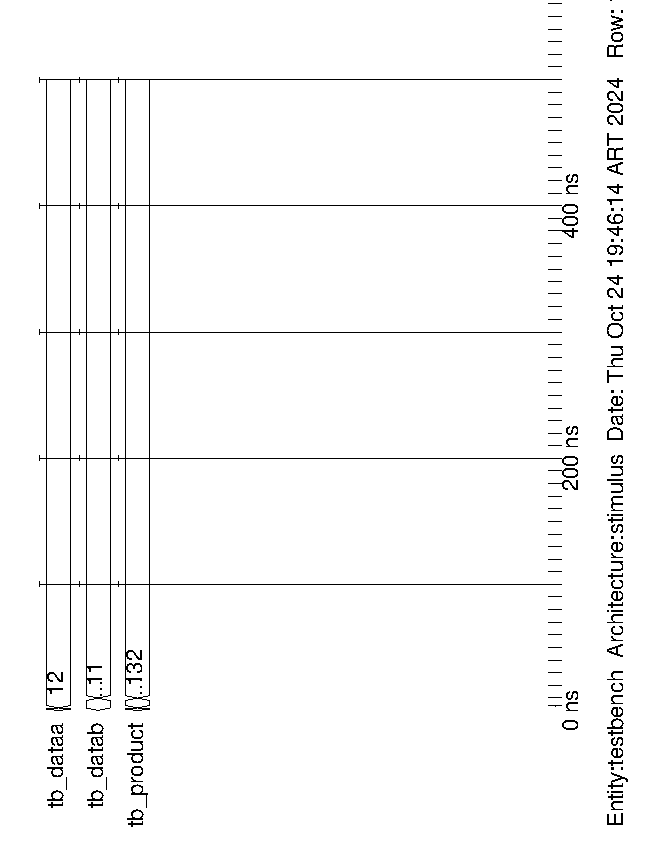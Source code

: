 %!PS-Adobe-3.0
%%DocumentData: Clean8Bit
%%DocumentNeededResources: font Helvetica
%%Orientation: Landscape
%%PageOrder: ascend
%%Pages: 1
%%EndComments
%%BeginSetup
%%BeginFeature: *PageSize 3.346x4.331
<< /PageSize [240.945 311.811]
/ImagingBBox null
>> setpagedevice
%%EndFeature
%%EndSetup
%%Page: 1 1
gsave
90 rotate 0.12 dup neg scale
% dump string table
/NP {newpath} def/SD {setdash} def/CL {setrgbcolor} def/GR {setgray} def
/SX {exch LEdge sub XScale mul MaxLabelWidth add LMargin add LEdge LabelWidth sub add exch} def/CSX {exch dup LabelWidth gt {exch SX} {exch} ifelse} def
/MT {SX moveto} def/LS {SX lineto stroke} def/LT {SX lineto} def/LFS {SX lineto fill stroke} def/RSS {rmoveto show stroke} def/ST {stroke} def/WT {CSX moveto dup stringwidth pop} def/TSW {pop 0 originOffset} def
/TSE {MaxLabelWidth LabelWidth sub LMargin add 0 rmoveto neg originOffset} def/TS {-2 div originOffset CSX} def
/MLW {stringwidth pop dup MaxLabelWidth gt {/MaxLabelWidth exch def}{pop} ifelse XS} def
/XS {/XScale LabelWidth LMargin sub MaxLabelWidth LEdge LabelWidth sub add sub REdge LEdge sub div 1 add def} def
/ARC {5 -2 roll SX 5 2 roll arc} def/LC {1 index stringwidth pop lt {pop ()} if} def
/SW {stringwidth pop} def
/ESTR {   dup 3 add string   /CurrentStr exch def   exch 0 2 index getinterval   0 1 3 index 1 sub {     dup     2 index exch get exch     CurrentStr exch 3 -1 roll put   } for   pop   dup 1 2 2 index add {     CurrentStr exch 46 put   } for   pop} def
/LC {   exch  dup dup /CurrentStr exch def   SW 2 index gt {     CurrentStr length     dup     {       2 div cvi       3 index       CurrentStr SW       sub       dup 0 lt {         1 index         4 -1 roll         exch sub         3 1 roll       }       {         dup 5 index gt {           1 index 4 -1 roll add 3 1 roll         }         {           exit         } ifelse       } ifelse       3 index 2 index ESTR       1 index 0 eq {         exit       } if       pop     } loop     pop pop pop pop pop     CurrentStr   }   {     CurrentStr   } ifelse} def
/XScale 1 def/MaxLabelWidth 0 def/LMargin 118 def/LEdge 596 def/REdge 2243 def/LabelWidth 559 def
/Helvetica findfont [66 0 0 -66 0 0] makefont setfont
/originOffset   currentfont   /FontBBox get 1 get   currentfont  /FontMatrix get 3 get   mul   currentfont   /FontType get   42 eq {     1000000 div   } {     neg   } ifelse def
(tb_dataa) MLW
(tb_datab) MLW
(tb_product) MLW
% draw waveform shading
[] 0 SD
3 setlinewidth
0 setlinejoin
2 setlinecap
0 0 0 CL
596 175 MT 596 175 LT 599 139 LT 600 139 LT 603 175 LT ST
596 175 MT 596 175 LT 599 211 LT 600 211 LT 603 175 LT ST
(12) 1715 LC 638 175 WT pop 0 originOffset 33 add RSS
603 175 MT 603 175 LT 610 139 LT 2388 139 LT ST
603 175 MT 603 175 LT 610 211 LT 2388 211 LT ST
(10) -35 LC 631 294 WT pop 0 originOffset 33 add RSS
596 294 MT 596 294 LT 603 258 LT 624 258 LT 631 294 LT ST
596 294 MT 596 294 LT 603 330 LT 624 330 LT 631 294 LT ST
(11) 1687 LC 666 294 WT pop 0 originOffset 33 add RSS
631 294 MT 631 294 LT 638 258 LT 2388 258 LT ST
631 294 MT 631 294 LT 638 330 LT 2388 330 LT ST
596 413 MT 596 413 LT 599 377 LT 600 377 LT 603 413 LT ST
596 413 MT 596 413 LT 599 449 LT 600 449 LT 603 413 LT ST
(120) -42 LC 638 413 WT pop 0 originOffset 33 add RSS
603 413 MT 603 413 LT 610 377 LT 624 377 LT 631 413 LT ST
603 413 MT 603 413 LT 610 449 LT 624 449 LT 631 413 LT ST
(132) 1687 LC 666 413 WT pop 0 originOffset 33 add RSS
631 413 MT 631 413 LT 638 377 LT 2388 377 LT ST
631 413 MT 631 413 LT 638 449 LT 2388 449 LT ST
% draw timeline
(0 ns) 9999 LC 596 1754 WT TS RSS
609 1646 MT 609 1683 LS
608 1665 MT 610 1665 LS
632 1646 MT 632 1683 LS
668 1646 MT 668 1683 LS
704 1646 MT 704 1683 LS
739 1646 MT 739 1683 LS
775 1646 MT 775 1683 LS
811 1646 MT 811 1683 LS
847 1646 MT 847 1683 LS
883 1646 MT 883 1683 LS
919 1646 MT 919 1683 LS
954 1619 MT 954 1683 LS
990 1646 MT 990 1683 LS
1026 1646 MT 1026 1683 LS
1062 1646 MT 1062 1683 LS
1097 1646 MT 1097 1683 LS
1133 1646 MT 1133 1683 LS
1169 1646 MT 1169 1683 LS
1205 1646 MT 1205 1683 LS
1241 1646 MT 1241 1683 LS
1277 1646 MT 1277 1683 LS
1312 1619 MT 1312 1683 LS
(200 ns) 9999 LC 1312 1754 WT TS RSS
1348 1646 MT 1348 1683 LS
1384 1646 MT 1384 1683 LS
1420 1646 MT 1420 1683 LS
1455 1646 MT 1455 1683 LS
1491 1646 MT 1491 1683 LS
1527 1646 MT 1527 1683 LS
1563 1646 MT 1563 1683 LS
1599 1646 MT 1599 1683 LS
1635 1646 MT 1635 1683 LS
1671 1619 MT 1671 1683 LS
1707 1646 MT 1707 1683 LS
1743 1646 MT 1743 1683 LS
1779 1646 MT 1779 1683 LS
1814 1646 MT 1814 1683 LS
1850 1646 MT 1850 1683 LS
1886 1646 MT 1886 1683 LS
1922 1646 MT 1922 1683 LS
1958 1646 MT 1958 1683 LS
1994 1646 MT 1994 1683 LS
2029 1619 MT 2029 1683 LS
(400 ns) 9999 LC 2029 1754 WT TS RSS
2065 1646 MT 2065 1683 LS
2101 1646 MT 2101 1683 LS
2137 1646 MT 2137 1683 LS
2172 1646 MT 2172 1683 LS
2208 1646 MT 2208 1683 LS
2244 1646 MT 2244 1683 LS
2280 1646 MT 2280 1683 LS
2316 1646 MT 2316 1683 LS
2352 1646 MT 2352 1683 LS
2388 1619 MT 2388 1683 LS
2424 1646 MT 2424 1683 LS
2460 1646 MT 2460 1683 LS
2496 1646 MT 2496 1683 LS
2531 1646 MT 2531 1683 LS
2567 1646 MT 2567 1683 LS
2603 1646 MT 2603 1683 LS
2639 1646 MT 2639 1683 LS
2675 1646 MT 2675 1683 LS
2711 1646 MT 2711 1683 LS
% draw grid
954 118 MT 954 1619 LS
1312 118 MT 1312 1619 LS
1671 118 MT 1671 1619 LS
2029 118 MT 2029 1619 LS
2388 118 MT 2388 1619 LS
% draw waveforms
(tb_dataa) 9999 LC 559 210 WT TSE RSS
947 118 MT 961 118 LS
1305 118 MT 1319 118 LS
1664 118 MT 1678 118 LS
2022 118 MT 2036 118 LS
2381 118 MT 2395 118 LS
596 175 MT 596 175 LT 599 139 LT 600 139 LT 603 175 LT ST
596 175 MT 596 175 LT 599 211 LT 600 211 LT 603 175 LT ST
(12) 1715 LC 638 175 WT pop 0 originOffset 33 add RSS
603 175 MT 603 175 LT 610 139 LT 2388 139 LT ST
603 175 MT 603 175 LT 610 211 LT 2388 211 LT ST
(tb_datab) 9999 LC 559 329 WT TSE RSS
947 237 MT 961 237 LS
1305 237 MT 1319 237 LS
1664 237 MT 1678 237 LS
2022 237 MT 2036 237 LS
2381 237 MT 2395 237 LS
(10) -35 LC 631 294 WT pop 0 originOffset 33 add RSS
596 294 MT 596 294 LT 603 258 LT 624 258 LT 631 294 LT ST
596 294 MT 596 294 LT 603 330 LT 624 330 LT 631 294 LT ST
(11) 1687 LC 666 294 WT pop 0 originOffset 33 add RSS
631 294 MT 631 294 LT 638 258 LT 2388 258 LT ST
631 294 MT 631 294 LT 638 330 LT 2388 330 LT ST
(tb_product) 9999 LC 559 448 WT TSE RSS
947 356 MT 961 356 LS
1305 356 MT 1319 356 LS
1664 356 MT 1678 356 LS
2022 356 MT 2036 356 LS
2381 356 MT 2395 356 LS
596 413 MT 596 413 LT 599 377 LT 600 377 LT 603 413 LT ST
596 413 MT 596 413 LT 599 449 LT 600 449 LT 603 413 LT ST
(120) -42 LC 638 413 WT pop 0 originOffset 33 add RSS
603 413 MT 603 413 LT 610 377 LT 624 377 LT 631 413 LT ST
603 413 MT 603 413 LT 610 449 LT 624 449 LT 631 413 LT ST
(132) 1687 LC 666 413 WT pop 0 originOffset 33 add RSS
631 413 MT 631 413 LT 638 377 LT 2388 377 LT ST
631 413 MT 631 413 LT 638 449 LT 2388 449 LT ST
% draw footer
(Entity:testbench  Architecture:stimulus  Date: Thu Oct 24 19:46:14 ART 2024   Row: 1 Page: 1) 9999 LC 118 1888 WT TSW RSS
grestore
showpage
%%EOF
